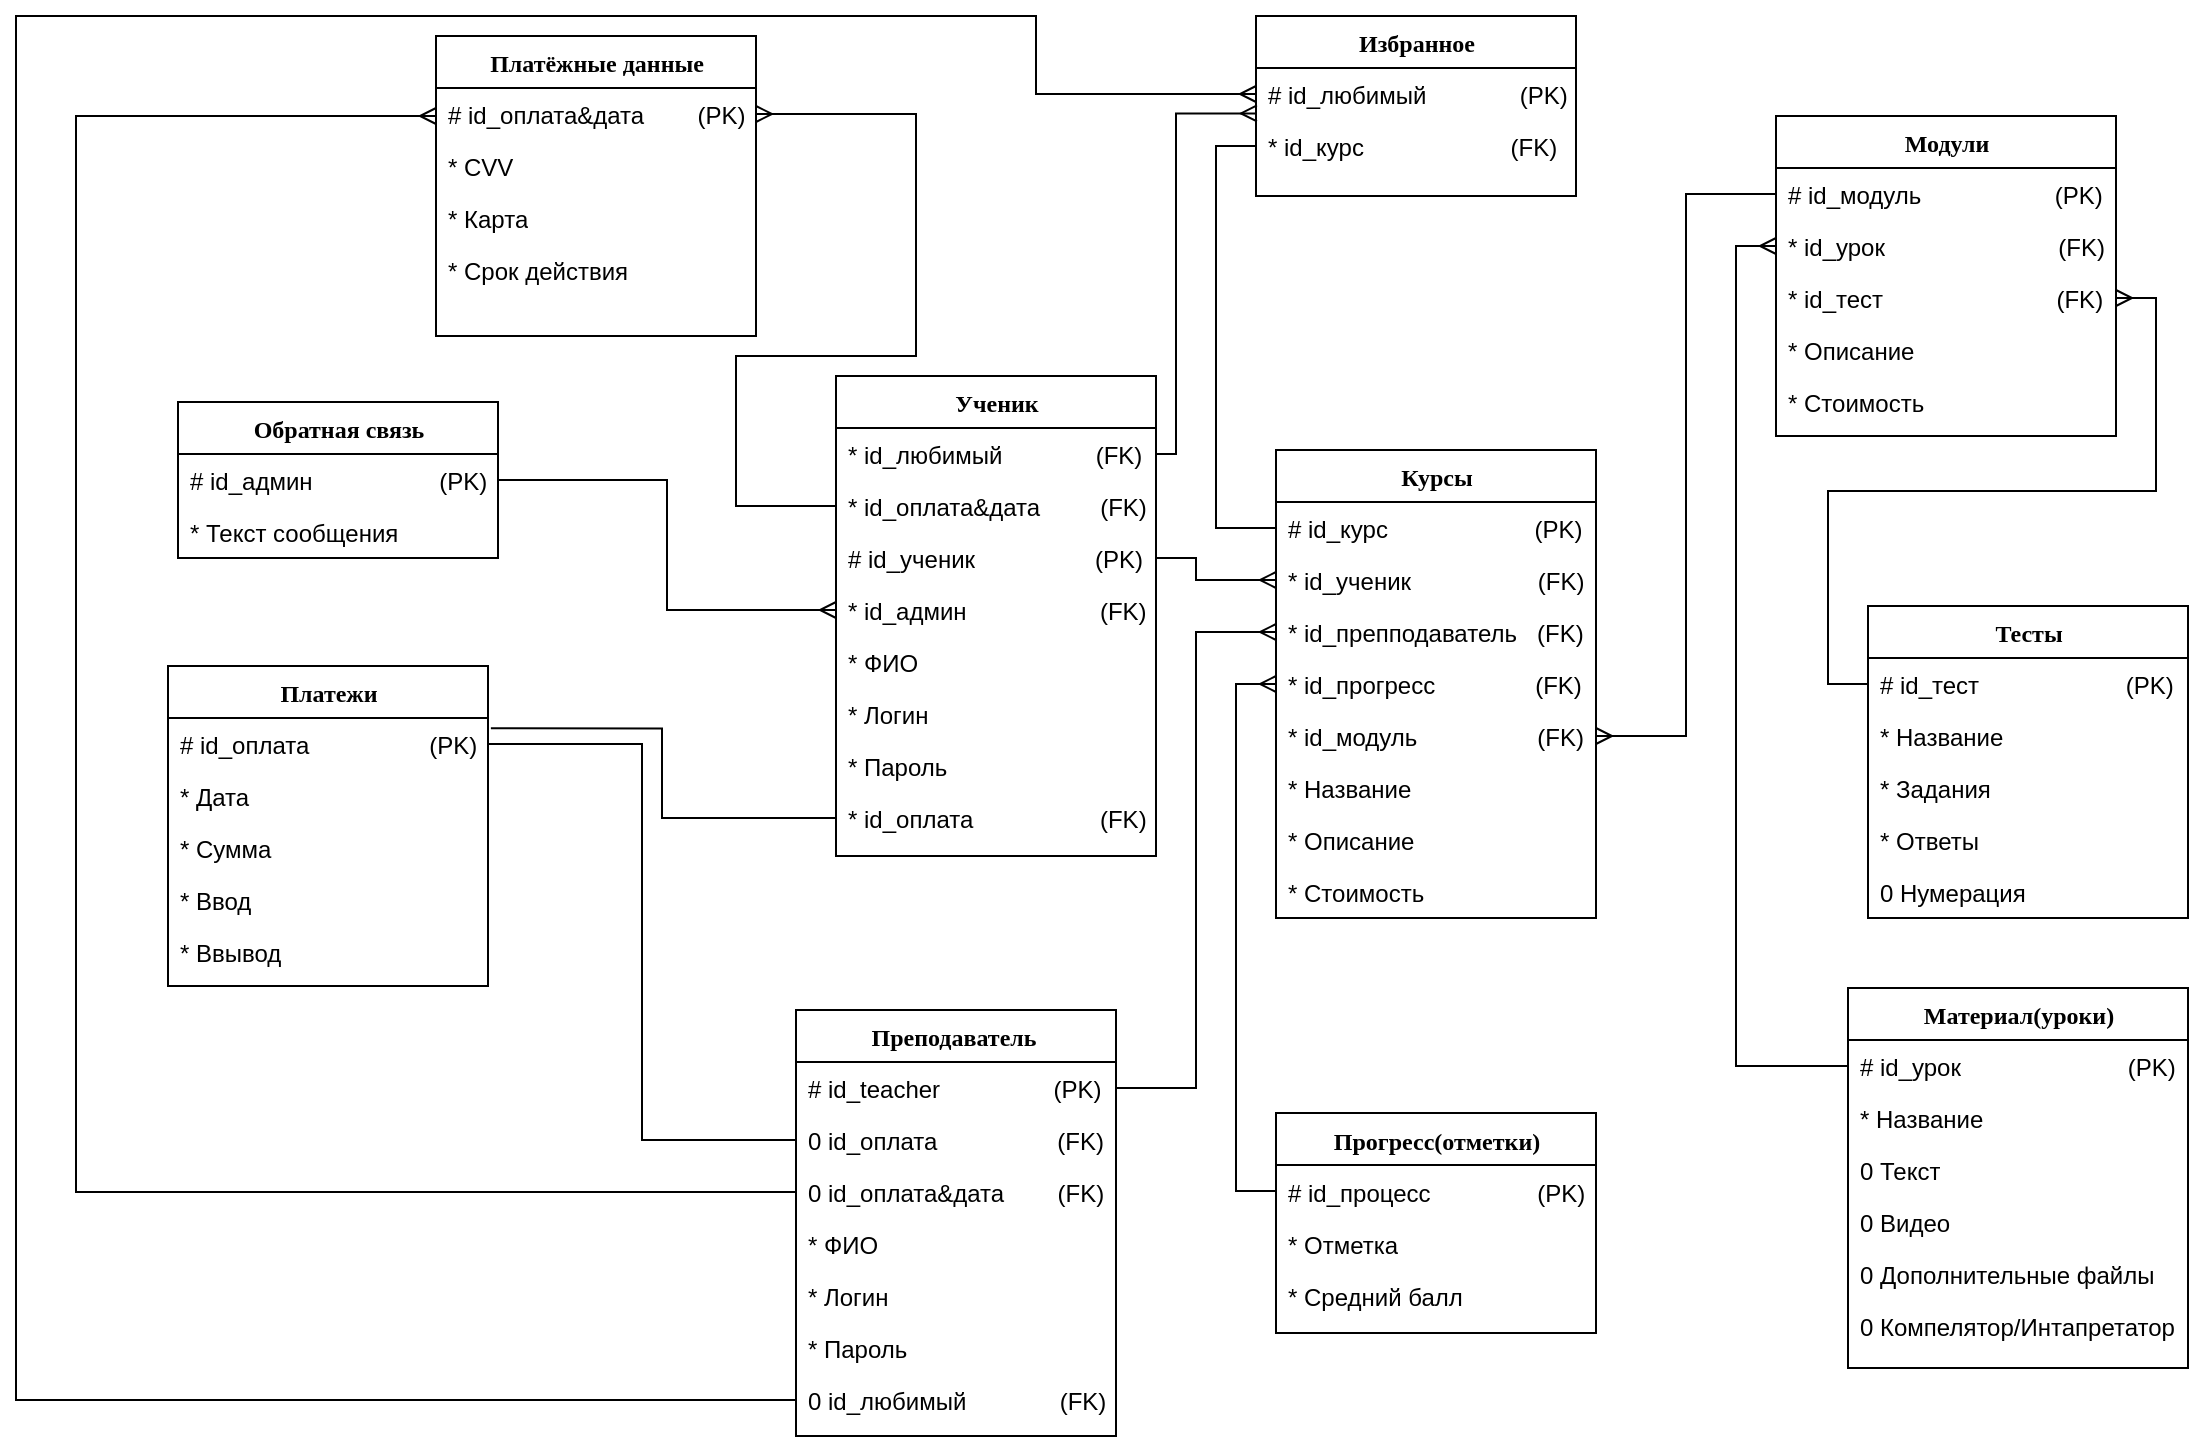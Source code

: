 <mxfile version="24.7.17">
  <diagram name="Page-1" id="9f46799a-70d6-7492-0946-bef42562c5a5">
    <mxGraphModel dx="1594" dy="945" grid="0" gridSize="10" guides="1" tooltips="1" connect="1" arrows="1" fold="1" page="1" pageScale="1" pageWidth="1169" pageHeight="827" background="none" math="0" shadow="0">
      <root>
        <mxCell id="0" />
        <mxCell id="1" parent="0" />
        <mxCell id="78961159f06e98e8-17" value="Ученик" style="swimlane;html=1;fontStyle=1;align=center;verticalAlign=top;childLayout=stackLayout;horizontal=1;startSize=26;horizontalStack=0;resizeParent=1;resizeLast=0;collapsible=1;marginBottom=0;swimlaneFillColor=#ffffff;rounded=0;shadow=0;comic=0;labelBackgroundColor=none;strokeWidth=1;fillColor=none;fontFamily=Verdana;fontSize=12" parent="1" vertex="1">
          <mxGeometry x="462" y="249" width="160" height="240" as="geometry" />
        </mxCell>
        <mxCell id="S_XUVUuJcX-LFvTYNxwu-44" value="* id_любимый&amp;nbsp; &amp;nbsp; &amp;nbsp; &amp;nbsp; &amp;nbsp; &amp;nbsp; &amp;nbsp; (FK)" style="text;html=1;strokeColor=none;fillColor=none;align=left;verticalAlign=top;spacingLeft=4;spacingRight=4;whiteSpace=wrap;overflow=hidden;rotatable=0;points=[[0,0.5],[1,0.5]];portConstraint=eastwest;" parent="78961159f06e98e8-17" vertex="1">
          <mxGeometry y="26" width="160" height="26" as="geometry" />
        </mxCell>
        <mxCell id="u2QYMtkqEXsWqVdCvgY1-27" value="* id_оплата&amp;amp;дата&amp;nbsp; &amp;nbsp; &amp;nbsp; &amp;nbsp; &amp;nbsp;(FK)" style="text;html=1;strokeColor=none;fillColor=none;align=left;verticalAlign=top;spacingLeft=4;spacingRight=4;whiteSpace=wrap;overflow=hidden;rotatable=0;points=[[0,0.5],[1,0.5]];portConstraint=eastwest;" parent="78961159f06e98e8-17" vertex="1">
          <mxGeometry y="52" width="160" height="26" as="geometry" />
        </mxCell>
        <mxCell id="78961159f06e98e8-23" value="# id_ученик&amp;nbsp; &amp;nbsp; &amp;nbsp; &amp;nbsp; &amp;nbsp; &amp;nbsp; &amp;nbsp; &amp;nbsp; &amp;nbsp; (PK)" style="text;html=1;strokeColor=none;fillColor=none;align=left;verticalAlign=top;spacingLeft=4;spacingRight=4;whiteSpace=wrap;overflow=hidden;rotatable=0;points=[[0,0.5],[1,0.5]];portConstraint=eastwest;" parent="78961159f06e98e8-17" vertex="1">
          <mxGeometry y="78" width="160" height="26" as="geometry" />
        </mxCell>
        <mxCell id="u2QYMtkqEXsWqVdCvgY1-26" value="* id_админ&amp;nbsp; &amp;nbsp; &amp;nbsp; &amp;nbsp; &amp;nbsp; &amp;nbsp; &amp;nbsp; &amp;nbsp; &amp;nbsp; &amp;nbsp; (FK)" style="text;html=1;strokeColor=none;fillColor=none;align=left;verticalAlign=top;spacingLeft=4;spacingRight=4;whiteSpace=wrap;overflow=hidden;rotatable=0;points=[[0,0.5],[1,0.5]];portConstraint=eastwest;" parent="78961159f06e98e8-17" vertex="1">
          <mxGeometry y="104" width="160" height="26" as="geometry" />
        </mxCell>
        <mxCell id="S_XUVUuJcX-LFvTYNxwu-36" value="* ФИО" style="text;html=1;strokeColor=none;fillColor=none;align=left;verticalAlign=top;spacingLeft=4;spacingRight=4;whiteSpace=wrap;overflow=hidden;rotatable=0;points=[[0,0.5],[1,0.5]];portConstraint=eastwest;" parent="78961159f06e98e8-17" vertex="1">
          <mxGeometry y="130" width="160" height="26" as="geometry" />
        </mxCell>
        <mxCell id="S_XUVUuJcX-LFvTYNxwu-39" value="* Логин&amp;nbsp;" style="text;html=1;strokeColor=none;fillColor=none;align=left;verticalAlign=top;spacingLeft=4;spacingRight=4;whiteSpace=wrap;overflow=hidden;rotatable=0;points=[[0,0.5],[1,0.5]];portConstraint=eastwest;" parent="78961159f06e98e8-17" vertex="1">
          <mxGeometry y="156" width="160" height="26" as="geometry" />
        </mxCell>
        <mxCell id="S_XUVUuJcX-LFvTYNxwu-40" value="* Пароль" style="text;html=1;strokeColor=none;fillColor=none;align=left;verticalAlign=top;spacingLeft=4;spacingRight=4;whiteSpace=wrap;overflow=hidden;rotatable=0;points=[[0,0.5],[1,0.5]];portConstraint=eastwest;" parent="78961159f06e98e8-17" vertex="1">
          <mxGeometry y="182" width="160" height="26" as="geometry" />
        </mxCell>
        <mxCell id="u2QYMtkqEXsWqVdCvgY1-24" value="* id_оплата&amp;nbsp; &amp;nbsp; &amp;nbsp; &amp;nbsp; &amp;nbsp; &amp;nbsp; &amp;nbsp; &amp;nbsp; &amp;nbsp; &amp;nbsp;(FK)" style="text;html=1;strokeColor=none;fillColor=none;align=left;verticalAlign=top;spacingLeft=4;spacingRight=4;whiteSpace=wrap;overflow=hidden;rotatable=0;points=[[0,0.5],[1,0.5]];portConstraint=eastwest;" parent="78961159f06e98e8-17" vertex="1">
          <mxGeometry y="208" width="160" height="26" as="geometry" />
        </mxCell>
        <mxCell id="S_XUVUuJcX-LFvTYNxwu-1" value="Курсы" style="swimlane;html=1;fontStyle=1;align=center;verticalAlign=top;childLayout=stackLayout;horizontal=1;startSize=26;horizontalStack=0;resizeParent=1;resizeLast=0;collapsible=1;marginBottom=0;swimlaneFillColor=#ffffff;rounded=0;shadow=0;comic=0;labelBackgroundColor=none;strokeWidth=1;fillColor=none;fontFamily=Verdana;fontSize=12" parent="1" vertex="1">
          <mxGeometry x="682" y="286" width="160" height="234" as="geometry" />
        </mxCell>
        <mxCell id="S_XUVUuJcX-LFvTYNxwu-29" value="# id_курс&amp;nbsp; &amp;nbsp; &amp;nbsp; &amp;nbsp; &amp;nbsp; &amp;nbsp; &amp;nbsp; &amp;nbsp; &amp;nbsp; &amp;nbsp; &amp;nbsp; (PK)" style="text;html=1;strokeColor=none;fillColor=none;align=left;verticalAlign=top;spacingLeft=4;spacingRight=4;whiteSpace=wrap;overflow=hidden;rotatable=0;points=[[0,0.5],[1,0.5]];portConstraint=eastwest;" parent="S_XUVUuJcX-LFvTYNxwu-1" vertex="1">
          <mxGeometry y="26" width="160" height="26" as="geometry" />
        </mxCell>
        <mxCell id="u2QYMtkqEXsWqVdCvgY1-18" value="* id_ученик&amp;nbsp; &amp;nbsp; &amp;nbsp; &amp;nbsp; &amp;nbsp; &amp;nbsp; &amp;nbsp; &amp;nbsp; &amp;nbsp; &amp;nbsp;(FK)" style="text;html=1;strokeColor=none;fillColor=none;align=left;verticalAlign=top;spacingLeft=4;spacingRight=4;whiteSpace=wrap;overflow=hidden;rotatable=0;points=[[0,0.5],[1,0.5]];portConstraint=eastwest;" parent="S_XUVUuJcX-LFvTYNxwu-1" vertex="1">
          <mxGeometry y="52" width="160" height="26" as="geometry" />
        </mxCell>
        <mxCell id="u2QYMtkqEXsWqVdCvgY1-20" value="* id_препподаватель&amp;nbsp; &amp;nbsp;(FK)" style="text;html=1;strokeColor=none;fillColor=none;align=left;verticalAlign=top;spacingLeft=4;spacingRight=4;whiteSpace=wrap;overflow=hidden;rotatable=0;points=[[0,0.5],[1,0.5]];portConstraint=eastwest;" parent="S_XUVUuJcX-LFvTYNxwu-1" vertex="1">
          <mxGeometry y="78" width="160" height="26" as="geometry" />
        </mxCell>
        <mxCell id="u2QYMtkqEXsWqVdCvgY1-22" value="* id_прогресс&amp;nbsp; &amp;nbsp; &amp;nbsp; &amp;nbsp; &amp;nbsp; &amp;nbsp; &amp;nbsp; &amp;nbsp;(FK)" style="text;html=1;strokeColor=none;fillColor=none;align=left;verticalAlign=top;spacingLeft=4;spacingRight=4;whiteSpace=wrap;overflow=hidden;rotatable=0;points=[[0,0.5],[1,0.5]];portConstraint=eastwest;" parent="S_XUVUuJcX-LFvTYNxwu-1" vertex="1">
          <mxGeometry y="104" width="160" height="26" as="geometry" />
        </mxCell>
        <mxCell id="u2QYMtkqEXsWqVdCvgY1-31" value="* id_модуль&amp;nbsp; &amp;nbsp; &amp;nbsp; &amp;nbsp; &amp;nbsp; &amp;nbsp; &amp;nbsp; &amp;nbsp; &amp;nbsp; (FK)" style="text;html=1;strokeColor=none;fillColor=none;align=left;verticalAlign=top;spacingLeft=4;spacingRight=4;whiteSpace=wrap;overflow=hidden;rotatable=0;points=[[0,0.5],[1,0.5]];portConstraint=eastwest;" parent="S_XUVUuJcX-LFvTYNxwu-1" vertex="1">
          <mxGeometry y="130" width="160" height="26" as="geometry" />
        </mxCell>
        <mxCell id="S_XUVUuJcX-LFvTYNxwu-46" value="* Название" style="text;html=1;strokeColor=none;fillColor=none;align=left;verticalAlign=top;spacingLeft=4;spacingRight=4;whiteSpace=wrap;overflow=hidden;rotatable=0;points=[[0,0.5],[1,0.5]];portConstraint=eastwest;" parent="S_XUVUuJcX-LFvTYNxwu-1" vertex="1">
          <mxGeometry y="156" width="160" height="26" as="geometry" />
        </mxCell>
        <mxCell id="S_XUVUuJcX-LFvTYNxwu-47" value="* Описание" style="text;html=1;strokeColor=none;fillColor=none;align=left;verticalAlign=top;spacingLeft=4;spacingRight=4;whiteSpace=wrap;overflow=hidden;rotatable=0;points=[[0,0.5],[1,0.5]];portConstraint=eastwest;" parent="S_XUVUuJcX-LFvTYNxwu-1" vertex="1">
          <mxGeometry y="182" width="160" height="26" as="geometry" />
        </mxCell>
        <mxCell id="S_XUVUuJcX-LFvTYNxwu-48" value="* Стоимость" style="text;html=1;strokeColor=none;fillColor=none;align=left;verticalAlign=top;spacingLeft=4;spacingRight=4;whiteSpace=wrap;overflow=hidden;rotatable=0;points=[[0,0.5],[1,0.5]];portConstraint=eastwest;" parent="S_XUVUuJcX-LFvTYNxwu-1" vertex="1">
          <mxGeometry y="208" width="160" height="26" as="geometry" />
        </mxCell>
        <mxCell id="S_XUVUuJcX-LFvTYNxwu-5" value="Модули" style="swimlane;html=1;fontStyle=1;align=center;verticalAlign=top;childLayout=stackLayout;horizontal=1;startSize=26;horizontalStack=0;resizeParent=1;resizeLast=0;collapsible=1;marginBottom=0;swimlaneFillColor=#ffffff;rounded=0;shadow=0;comic=0;labelBackgroundColor=none;strokeWidth=1;fillColor=none;fontFamily=Verdana;fontSize=12" parent="1" vertex="1">
          <mxGeometry x="932" y="119" width="170" height="160" as="geometry" />
        </mxCell>
        <mxCell id="S_XUVUuJcX-LFvTYNxwu-30" value="# id_модуль&amp;nbsp; &amp;nbsp; &amp;nbsp; &amp;nbsp; &amp;nbsp; &amp;nbsp; &amp;nbsp; &amp;nbsp; &amp;nbsp; &amp;nbsp; (PK)" style="text;html=1;strokeColor=none;fillColor=none;align=left;verticalAlign=top;spacingLeft=4;spacingRight=4;whiteSpace=wrap;overflow=hidden;rotatable=0;points=[[0,0.5],[1,0.5]];portConstraint=eastwest;" parent="S_XUVUuJcX-LFvTYNxwu-5" vertex="1">
          <mxGeometry y="26" width="170" height="26" as="geometry" />
        </mxCell>
        <mxCell id="u2QYMtkqEXsWqVdCvgY1-33" value="* id_урок&amp;nbsp; &amp;nbsp; &amp;nbsp; &amp;nbsp; &amp;nbsp; &amp;nbsp; &amp;nbsp; &amp;nbsp; &amp;nbsp; &amp;nbsp; &amp;nbsp; &amp;nbsp; &amp;nbsp; (FK)" style="text;html=1;strokeColor=none;fillColor=none;align=left;verticalAlign=top;spacingLeft=4;spacingRight=4;whiteSpace=wrap;overflow=hidden;rotatable=0;points=[[0,0.5],[1,0.5]];portConstraint=eastwest;" parent="S_XUVUuJcX-LFvTYNxwu-5" vertex="1">
          <mxGeometry y="52" width="170" height="26" as="geometry" />
        </mxCell>
        <mxCell id="u2QYMtkqEXsWqVdCvgY1-35" value="* id_тест&amp;nbsp; &amp;nbsp; &amp;nbsp; &amp;nbsp; &amp;nbsp; &amp;nbsp; &amp;nbsp; &amp;nbsp; &amp;nbsp; &amp;nbsp; &amp;nbsp; &amp;nbsp; &amp;nbsp; (FK)" style="text;html=1;strokeColor=none;fillColor=none;align=left;verticalAlign=top;spacingLeft=4;spacingRight=4;whiteSpace=wrap;overflow=hidden;rotatable=0;points=[[0,0.5],[1,0.5]];portConstraint=eastwest;" parent="S_XUVUuJcX-LFvTYNxwu-5" vertex="1">
          <mxGeometry y="78" width="170" height="26" as="geometry" />
        </mxCell>
        <mxCell id="S_XUVUuJcX-LFvTYNxwu-58" value="* Описание" style="text;html=1;strokeColor=none;fillColor=none;align=left;verticalAlign=top;spacingLeft=4;spacingRight=4;whiteSpace=wrap;overflow=hidden;rotatable=0;points=[[0,0.5],[1,0.5]];portConstraint=eastwest;" parent="S_XUVUuJcX-LFvTYNxwu-5" vertex="1">
          <mxGeometry y="104" width="170" height="26" as="geometry" />
        </mxCell>
        <mxCell id="S_XUVUuJcX-LFvTYNxwu-59" value="* Стоимость" style="text;html=1;strokeColor=none;fillColor=none;align=left;verticalAlign=top;spacingLeft=4;spacingRight=4;whiteSpace=wrap;overflow=hidden;rotatable=0;points=[[0,0.5],[1,0.5]];portConstraint=eastwest;" parent="S_XUVUuJcX-LFvTYNxwu-5" vertex="1">
          <mxGeometry y="130" width="170" height="26" as="geometry" />
        </mxCell>
        <mxCell id="S_XUVUuJcX-LFvTYNxwu-9" value="Материал(уроки)" style="swimlane;html=1;fontStyle=1;align=center;verticalAlign=top;childLayout=stackLayout;horizontal=1;startSize=26;horizontalStack=0;resizeParent=1;resizeLast=0;collapsible=1;marginBottom=0;swimlaneFillColor=#ffffff;rounded=0;shadow=0;comic=0;labelBackgroundColor=none;strokeWidth=1;fillColor=none;fontFamily=Verdana;fontSize=12" parent="1" vertex="1">
          <mxGeometry x="968" y="555" width="170" height="190" as="geometry" />
        </mxCell>
        <mxCell id="S_XUVUuJcX-LFvTYNxwu-31" value="# id_урок&amp;nbsp; &amp;nbsp; &amp;nbsp; &amp;nbsp; &amp;nbsp; &amp;nbsp; &amp;nbsp; &amp;nbsp; &amp;nbsp; &amp;nbsp; &amp;nbsp; &amp;nbsp; &amp;nbsp;(PK)" style="text;html=1;strokeColor=none;fillColor=none;align=left;verticalAlign=top;spacingLeft=4;spacingRight=4;whiteSpace=wrap;overflow=hidden;rotatable=0;points=[[0,0.5],[1,0.5]];portConstraint=eastwest;" parent="S_XUVUuJcX-LFvTYNxwu-9" vertex="1">
          <mxGeometry y="26" width="170" height="26" as="geometry" />
        </mxCell>
        <mxCell id="S_XUVUuJcX-LFvTYNxwu-57" value="* Название" style="text;html=1;strokeColor=none;fillColor=none;align=left;verticalAlign=top;spacingLeft=4;spacingRight=4;whiteSpace=wrap;overflow=hidden;rotatable=0;points=[[0,0.5],[1,0.5]];portConstraint=eastwest;" parent="S_XUVUuJcX-LFvTYNxwu-9" vertex="1">
          <mxGeometry y="52" width="170" height="26" as="geometry" />
        </mxCell>
        <mxCell id="S_XUVUuJcX-LFvTYNxwu-64" value="0 Текст" style="text;html=1;strokeColor=none;fillColor=none;align=left;verticalAlign=top;spacingLeft=4;spacingRight=4;whiteSpace=wrap;overflow=hidden;rotatable=0;points=[[0,0.5],[1,0.5]];portConstraint=eastwest;" parent="S_XUVUuJcX-LFvTYNxwu-9" vertex="1">
          <mxGeometry y="78" width="170" height="26" as="geometry" />
        </mxCell>
        <mxCell id="S_XUVUuJcX-LFvTYNxwu-65" value="0 Видео" style="text;html=1;strokeColor=none;fillColor=none;align=left;verticalAlign=top;spacingLeft=4;spacingRight=4;whiteSpace=wrap;overflow=hidden;rotatable=0;points=[[0,0.5],[1,0.5]];portConstraint=eastwest;" parent="S_XUVUuJcX-LFvTYNxwu-9" vertex="1">
          <mxGeometry y="104" width="170" height="26" as="geometry" />
        </mxCell>
        <mxCell id="S_XUVUuJcX-LFvTYNxwu-66" value="0 Дополнительные файлы" style="text;html=1;strokeColor=none;fillColor=none;align=left;verticalAlign=top;spacingLeft=4;spacingRight=4;whiteSpace=wrap;overflow=hidden;rotatable=0;points=[[0,0.5],[1,0.5]];portConstraint=eastwest;" parent="S_XUVUuJcX-LFvTYNxwu-9" vertex="1">
          <mxGeometry y="130" width="170" height="26" as="geometry" />
        </mxCell>
        <mxCell id="S_XUVUuJcX-LFvTYNxwu-67" value="0 Компелятор/Интапретатор" style="text;html=1;strokeColor=none;fillColor=none;align=left;verticalAlign=top;spacingLeft=4;spacingRight=4;whiteSpace=wrap;overflow=hidden;rotatable=0;points=[[0,0.5],[1,0.5]];portConstraint=eastwest;" parent="S_XUVUuJcX-LFvTYNxwu-9" vertex="1">
          <mxGeometry y="156" width="170" height="26" as="geometry" />
        </mxCell>
        <mxCell id="S_XUVUuJcX-LFvTYNxwu-13" value="Избранное" style="swimlane;html=1;fontStyle=1;align=center;verticalAlign=top;childLayout=stackLayout;horizontal=1;startSize=26;horizontalStack=0;resizeParent=1;resizeLast=0;collapsible=1;marginBottom=0;swimlaneFillColor=#ffffff;rounded=0;shadow=0;comic=0;labelBackgroundColor=none;strokeWidth=1;fillColor=none;fontFamily=Verdana;fontSize=12" parent="1" vertex="1">
          <mxGeometry x="672" y="69" width="160" height="90" as="geometry" />
        </mxCell>
        <mxCell id="S_XUVUuJcX-LFvTYNxwu-34" value="# id_любимый&amp;nbsp; &amp;nbsp; &amp;nbsp; &amp;nbsp; &amp;nbsp; &amp;nbsp; &amp;nbsp; (PK)" style="text;html=1;strokeColor=none;fillColor=none;align=left;verticalAlign=top;spacingLeft=4;spacingRight=4;whiteSpace=wrap;overflow=hidden;rotatable=0;points=[[0,0.5],[1,0.5]];portConstraint=eastwest;" parent="S_XUVUuJcX-LFvTYNxwu-13" vertex="1">
          <mxGeometry y="26" width="160" height="26" as="geometry" />
        </mxCell>
        <mxCell id="S_XUVUuJcX-LFvTYNxwu-85" value="* id_курс&amp;nbsp; &amp;nbsp; &amp;nbsp; &amp;nbsp; &amp;nbsp; &amp;nbsp; &amp;nbsp; &amp;nbsp; &amp;nbsp; &amp;nbsp; &amp;nbsp; (FK)" style="text;html=1;strokeColor=none;fillColor=none;align=left;verticalAlign=top;spacingLeft=4;spacingRight=4;whiteSpace=wrap;overflow=hidden;rotatable=0;points=[[0,0.5],[1,0.5]];portConstraint=eastwest;" parent="S_XUVUuJcX-LFvTYNxwu-13" vertex="1">
          <mxGeometry y="52" width="160" height="26" as="geometry" />
        </mxCell>
        <mxCell id="S_XUVUuJcX-LFvTYNxwu-17" value="Платёжные данные" style="swimlane;html=1;fontStyle=1;align=center;verticalAlign=top;childLayout=stackLayout;horizontal=1;startSize=26;horizontalStack=0;resizeParent=1;resizeLast=0;collapsible=1;marginBottom=0;swimlaneFillColor=#ffffff;rounded=0;shadow=0;comic=0;labelBackgroundColor=none;strokeWidth=1;fillColor=none;fontFamily=Verdana;fontSize=12" parent="1" vertex="1">
          <mxGeometry x="262" y="79" width="160" height="150" as="geometry" />
        </mxCell>
        <mxCell id="S_XUVUuJcX-LFvTYNxwu-33" value="# id_оплата&amp;amp;дата&amp;nbsp; &amp;nbsp; &amp;nbsp; &amp;nbsp; (PK)" style="text;html=1;strokeColor=none;fillColor=none;align=left;verticalAlign=top;spacingLeft=4;spacingRight=4;whiteSpace=wrap;overflow=hidden;rotatable=0;points=[[0,0.5],[1,0.5]];portConstraint=eastwest;" parent="S_XUVUuJcX-LFvTYNxwu-17" vertex="1">
          <mxGeometry y="26" width="160" height="26" as="geometry" />
        </mxCell>
        <mxCell id="S_XUVUuJcX-LFvTYNxwu-82" value="* CVV" style="text;html=1;strokeColor=none;fillColor=none;align=left;verticalAlign=top;spacingLeft=4;spacingRight=4;whiteSpace=wrap;overflow=hidden;rotatable=0;points=[[0,0.5],[1,0.5]];portConstraint=eastwest;" parent="S_XUVUuJcX-LFvTYNxwu-17" vertex="1">
          <mxGeometry y="52" width="160" height="26" as="geometry" />
        </mxCell>
        <mxCell id="S_XUVUuJcX-LFvTYNxwu-83" value="* Карта" style="text;html=1;strokeColor=none;fillColor=none;align=left;verticalAlign=top;spacingLeft=4;spacingRight=4;whiteSpace=wrap;overflow=hidden;rotatable=0;points=[[0,0.5],[1,0.5]];portConstraint=eastwest;" parent="S_XUVUuJcX-LFvTYNxwu-17" vertex="1">
          <mxGeometry y="78" width="160" height="26" as="geometry" />
        </mxCell>
        <mxCell id="S_XUVUuJcX-LFvTYNxwu-84" value="* Срок действия" style="text;html=1;strokeColor=none;fillColor=none;align=left;verticalAlign=top;spacingLeft=4;spacingRight=4;whiteSpace=wrap;overflow=hidden;rotatable=0;points=[[0,0.5],[1,0.5]];portConstraint=eastwest;" parent="S_XUVUuJcX-LFvTYNxwu-17" vertex="1">
          <mxGeometry y="104" width="160" height="26" as="geometry" />
        </mxCell>
        <mxCell id="S_XUVUuJcX-LFvTYNxwu-21" value="Платежи" style="swimlane;html=1;fontStyle=1;align=center;verticalAlign=top;childLayout=stackLayout;horizontal=1;startSize=26;horizontalStack=0;resizeParent=1;resizeLast=0;collapsible=1;marginBottom=0;swimlaneFillColor=#ffffff;rounded=0;shadow=0;comic=0;labelBackgroundColor=none;strokeWidth=1;fillColor=none;fontFamily=Verdana;fontSize=12" parent="1" vertex="1">
          <mxGeometry x="128" y="394" width="160" height="160" as="geometry" />
        </mxCell>
        <mxCell id="S_XUVUuJcX-LFvTYNxwu-32" value="# id_оплата&amp;nbsp; &amp;nbsp; &amp;nbsp; &amp;nbsp; &amp;nbsp; &amp;nbsp; &amp;nbsp; &amp;nbsp; &amp;nbsp; (PK)" style="text;html=1;strokeColor=none;fillColor=none;align=left;verticalAlign=top;spacingLeft=4;spacingRight=4;whiteSpace=wrap;overflow=hidden;rotatable=0;points=[[0,0.5],[1,0.5]];portConstraint=eastwest;" parent="S_XUVUuJcX-LFvTYNxwu-21" vertex="1">
          <mxGeometry y="26" width="160" height="26" as="geometry" />
        </mxCell>
        <mxCell id="S_XUVUuJcX-LFvTYNxwu-74" value="* Дата" style="text;html=1;strokeColor=none;fillColor=none;align=left;verticalAlign=top;spacingLeft=4;spacingRight=4;whiteSpace=wrap;overflow=hidden;rotatable=0;points=[[0,0.5],[1,0.5]];portConstraint=eastwest;" parent="S_XUVUuJcX-LFvTYNxwu-21" vertex="1">
          <mxGeometry y="52" width="160" height="26" as="geometry" />
        </mxCell>
        <mxCell id="S_XUVUuJcX-LFvTYNxwu-75" value="* Сумма" style="text;html=1;strokeColor=none;fillColor=none;align=left;verticalAlign=top;spacingLeft=4;spacingRight=4;whiteSpace=wrap;overflow=hidden;rotatable=0;points=[[0,0.5],[1,0.5]];portConstraint=eastwest;" parent="S_XUVUuJcX-LFvTYNxwu-21" vertex="1">
          <mxGeometry y="78" width="160" height="26" as="geometry" />
        </mxCell>
        <mxCell id="S_XUVUuJcX-LFvTYNxwu-76" value="* Ввод" style="text;html=1;strokeColor=none;fillColor=none;align=left;verticalAlign=top;spacingLeft=4;spacingRight=4;whiteSpace=wrap;overflow=hidden;rotatable=0;points=[[0,0.5],[1,0.5]];portConstraint=eastwest;" parent="S_XUVUuJcX-LFvTYNxwu-21" vertex="1">
          <mxGeometry y="104" width="160" height="26" as="geometry" />
        </mxCell>
        <mxCell id="S_XUVUuJcX-LFvTYNxwu-77" value="* Ввывод" style="text;html=1;strokeColor=none;fillColor=none;align=left;verticalAlign=top;spacingLeft=4;spacingRight=4;whiteSpace=wrap;overflow=hidden;rotatable=0;points=[[0,0.5],[1,0.5]];portConstraint=eastwest;" parent="S_XUVUuJcX-LFvTYNxwu-21" vertex="1">
          <mxGeometry y="130" width="160" height="26" as="geometry" />
        </mxCell>
        <mxCell id="vty7Vvnhmz8Ks4zn7a1z-3" value="Преподаватель&amp;nbsp;" style="swimlane;html=1;fontStyle=1;align=center;verticalAlign=top;childLayout=stackLayout;horizontal=1;startSize=26;horizontalStack=0;resizeParent=1;resizeLast=0;collapsible=1;marginBottom=0;swimlaneFillColor=#ffffff;rounded=0;shadow=0;comic=0;labelBackgroundColor=none;strokeWidth=1;fillColor=none;fontFamily=Verdana;fontSize=12" parent="1" vertex="1">
          <mxGeometry x="442" y="566" width="160" height="213" as="geometry" />
        </mxCell>
        <mxCell id="vty7Vvnhmz8Ks4zn7a1z-4" value="# id_teacher&amp;nbsp;&amp;nbsp; &amp;nbsp; &amp;nbsp; &amp;nbsp; &amp;nbsp; &amp;nbsp; &amp;nbsp; &amp;nbsp; (PK)" style="text;html=1;strokeColor=none;fillColor=none;align=left;verticalAlign=top;spacingLeft=4;spacingRight=4;whiteSpace=wrap;overflow=hidden;rotatable=0;points=[[0,0.5],[1,0.5]];portConstraint=eastwest;" parent="vty7Vvnhmz8Ks4zn7a1z-3" vertex="1">
          <mxGeometry y="26" width="160" height="26" as="geometry" />
        </mxCell>
        <mxCell id="OgXAMfTk2giGG-U3Rmvp-4" value="0 id_оплата&amp;nbsp; &amp;nbsp; &amp;nbsp; &amp;nbsp; &amp;nbsp; &amp;nbsp; &amp;nbsp; &amp;nbsp; &amp;nbsp; (FK)" style="text;html=1;strokeColor=none;fillColor=none;align=left;verticalAlign=top;spacingLeft=4;spacingRight=4;whiteSpace=wrap;overflow=hidden;rotatable=0;points=[[0,0.5],[1,0.5]];portConstraint=eastwest;" parent="vty7Vvnhmz8Ks4zn7a1z-3" vertex="1">
          <mxGeometry y="52" width="160" height="26" as="geometry" />
        </mxCell>
        <mxCell id="OgXAMfTk2giGG-U3Rmvp-2" value="0 id_оплата&amp;amp;дата&amp;nbsp; &amp;nbsp; &amp;nbsp; &amp;nbsp; (FK)" style="text;html=1;strokeColor=none;fillColor=none;align=left;verticalAlign=top;spacingLeft=4;spacingRight=4;whiteSpace=wrap;overflow=hidden;rotatable=0;points=[[0,0.5],[1,0.5]];portConstraint=eastwest;" parent="vty7Vvnhmz8Ks4zn7a1z-3" vertex="1">
          <mxGeometry y="78" width="160" height="26" as="geometry" />
        </mxCell>
        <mxCell id="vty7Vvnhmz8Ks4zn7a1z-5" value="* ФИО" style="text;html=1;strokeColor=none;fillColor=none;align=left;verticalAlign=top;spacingLeft=4;spacingRight=4;whiteSpace=wrap;overflow=hidden;rotatable=0;points=[[0,0.5],[1,0.5]];portConstraint=eastwest;" parent="vty7Vvnhmz8Ks4zn7a1z-3" vertex="1">
          <mxGeometry y="104" width="160" height="26" as="geometry" />
        </mxCell>
        <mxCell id="vty7Vvnhmz8Ks4zn7a1z-6" value="* Логин&amp;nbsp;" style="text;html=1;strokeColor=none;fillColor=none;align=left;verticalAlign=top;spacingLeft=4;spacingRight=4;whiteSpace=wrap;overflow=hidden;rotatable=0;points=[[0,0.5],[1,0.5]];portConstraint=eastwest;" parent="vty7Vvnhmz8Ks4zn7a1z-3" vertex="1">
          <mxGeometry y="130" width="160" height="26" as="geometry" />
        </mxCell>
        <mxCell id="vty7Vvnhmz8Ks4zn7a1z-8" value="* Пароль" style="text;html=1;strokeColor=none;fillColor=none;align=left;verticalAlign=top;spacingLeft=4;spacingRight=4;whiteSpace=wrap;overflow=hidden;rotatable=0;points=[[0,0.5],[1,0.5]];portConstraint=eastwest;" parent="vty7Vvnhmz8Ks4zn7a1z-3" vertex="1">
          <mxGeometry y="156" width="160" height="26" as="geometry" />
        </mxCell>
        <mxCell id="vty7Vvnhmz8Ks4zn7a1z-10" value="0 id_любимый&amp;nbsp; &amp;nbsp; &amp;nbsp; &amp;nbsp; &amp;nbsp; &amp;nbsp; &amp;nbsp; (FK)" style="text;html=1;strokeColor=none;fillColor=none;align=left;verticalAlign=top;spacingLeft=4;spacingRight=4;whiteSpace=wrap;overflow=hidden;rotatable=0;points=[[0,0.5],[1,0.5]];portConstraint=eastwest;" parent="vty7Vvnhmz8Ks4zn7a1z-3" vertex="1">
          <mxGeometry y="182" width="160" height="26" as="geometry" />
        </mxCell>
        <mxCell id="u2QYMtkqEXsWqVdCvgY1-2" value="Прогресс(отметки)" style="swimlane;html=1;fontStyle=1;align=center;verticalAlign=top;childLayout=stackLayout;horizontal=1;startSize=26;horizontalStack=0;resizeParent=1;resizeLast=0;collapsible=1;marginBottom=0;swimlaneFillColor=#ffffff;rounded=0;shadow=0;comic=0;labelBackgroundColor=none;strokeWidth=1;fillColor=none;fontFamily=Verdana;fontSize=12" parent="1" vertex="1">
          <mxGeometry x="682" y="617.5" width="160" height="110" as="geometry" />
        </mxCell>
        <mxCell id="u2QYMtkqEXsWqVdCvgY1-3" value="# id_процесс&amp;nbsp; &amp;nbsp; &amp;nbsp; &amp;nbsp; &amp;nbsp; &amp;nbsp; &amp;nbsp; &amp;nbsp; (PK)" style="text;html=1;strokeColor=none;fillColor=none;align=left;verticalAlign=top;spacingLeft=4;spacingRight=4;whiteSpace=wrap;overflow=hidden;rotatable=0;points=[[0,0.5],[1,0.5]];portConstraint=eastwest;" parent="u2QYMtkqEXsWqVdCvgY1-2" vertex="1">
          <mxGeometry y="26" width="160" height="26" as="geometry" />
        </mxCell>
        <mxCell id="u2QYMtkqEXsWqVdCvgY1-4" value="* Отметка" style="text;html=1;strokeColor=none;fillColor=none;align=left;verticalAlign=top;spacingLeft=4;spacingRight=4;whiteSpace=wrap;overflow=hidden;rotatable=0;points=[[0,0.5],[1,0.5]];portConstraint=eastwest;" parent="u2QYMtkqEXsWqVdCvgY1-2" vertex="1">
          <mxGeometry y="52" width="160" height="26" as="geometry" />
        </mxCell>
        <mxCell id="u2QYMtkqEXsWqVdCvgY1-6" value="* Средний балл" style="text;html=1;strokeColor=none;fillColor=none;align=left;verticalAlign=top;spacingLeft=4;spacingRight=4;whiteSpace=wrap;overflow=hidden;rotatable=0;points=[[0,0.5],[1,0.5]];portConstraint=eastwest;" parent="u2QYMtkqEXsWqVdCvgY1-2" vertex="1">
          <mxGeometry y="78" width="160" height="26" as="geometry" />
        </mxCell>
        <mxCell id="u2QYMtkqEXsWqVdCvgY1-8" value="Обратная связь" style="swimlane;html=1;fontStyle=1;align=center;verticalAlign=top;childLayout=stackLayout;horizontal=1;startSize=26;horizontalStack=0;resizeParent=1;resizeLast=0;collapsible=1;marginBottom=0;swimlaneFillColor=#ffffff;rounded=0;shadow=0;comic=0;labelBackgroundColor=none;strokeWidth=1;fillColor=none;fontFamily=Verdana;fontSize=12" parent="1" vertex="1">
          <mxGeometry x="133" y="262" width="160" height="78" as="geometry" />
        </mxCell>
        <mxCell id="u2QYMtkqEXsWqVdCvgY1-9" value="# id_админ&amp;nbsp; &amp;nbsp; &amp;nbsp; &amp;nbsp; &amp;nbsp; &amp;nbsp; &amp;nbsp; &amp;nbsp; &amp;nbsp; &amp;nbsp;(PK)" style="text;html=1;strokeColor=none;fillColor=none;align=left;verticalAlign=top;spacingLeft=4;spacingRight=4;whiteSpace=wrap;overflow=hidden;rotatable=0;points=[[0,0.5],[1,0.5]];portConstraint=eastwest;" parent="u2QYMtkqEXsWqVdCvgY1-8" vertex="1">
          <mxGeometry y="26" width="160" height="26" as="geometry" />
        </mxCell>
        <mxCell id="3q1mkakksVq-Z1vHVLdl-1" value="* Текст сообщения" style="text;html=1;strokeColor=none;fillColor=none;align=left;verticalAlign=top;spacingLeft=4;spacingRight=4;whiteSpace=wrap;overflow=hidden;rotatable=0;points=[[0,0.5],[1,0.5]];portConstraint=eastwest;" parent="u2QYMtkqEXsWqVdCvgY1-8" vertex="1">
          <mxGeometry y="52" width="160" height="26" as="geometry" />
        </mxCell>
        <mxCell id="u2QYMtkqEXsWqVdCvgY1-12" value="Тесты" style="swimlane;html=1;fontStyle=1;align=center;verticalAlign=top;childLayout=stackLayout;horizontal=1;startSize=26;horizontalStack=0;resizeParent=1;resizeLast=0;collapsible=1;marginBottom=0;swimlaneFillColor=#ffffff;rounded=0;shadow=0;comic=0;labelBackgroundColor=none;strokeWidth=1;fillColor=none;fontFamily=Verdana;fontSize=12" parent="1" vertex="1">
          <mxGeometry x="978" y="364" width="160" height="156" as="geometry" />
        </mxCell>
        <mxCell id="u2QYMtkqEXsWqVdCvgY1-13" value="# id_тест&amp;nbsp; &amp;nbsp; &amp;nbsp; &amp;nbsp; &amp;nbsp; &amp;nbsp; &amp;nbsp; &amp;nbsp; &amp;nbsp; &amp;nbsp; &amp;nbsp; (PK)" style="text;html=1;strokeColor=none;fillColor=none;align=left;verticalAlign=top;spacingLeft=4;spacingRight=4;whiteSpace=wrap;overflow=hidden;rotatable=0;points=[[0,0.5],[1,0.5]];portConstraint=eastwest;" parent="u2QYMtkqEXsWqVdCvgY1-12" vertex="1">
          <mxGeometry y="26" width="160" height="26" as="geometry" />
        </mxCell>
        <mxCell id="wlnJlQFZYdR34B622rpR-1" value="* Название" style="text;html=1;strokeColor=none;fillColor=none;align=left;verticalAlign=top;spacingLeft=4;spacingRight=4;whiteSpace=wrap;overflow=hidden;rotatable=0;points=[[0,0.5],[1,0.5]];portConstraint=eastwest;" parent="u2QYMtkqEXsWqVdCvgY1-12" vertex="1">
          <mxGeometry y="52" width="160" height="26" as="geometry" />
        </mxCell>
        <mxCell id="u2QYMtkqEXsWqVdCvgY1-14" value="* Задания" style="text;html=1;strokeColor=none;fillColor=none;align=left;verticalAlign=top;spacingLeft=4;spacingRight=4;whiteSpace=wrap;overflow=hidden;rotatable=0;points=[[0,0.5],[1,0.5]];portConstraint=eastwest;" parent="u2QYMtkqEXsWqVdCvgY1-12" vertex="1">
          <mxGeometry y="78" width="160" height="26" as="geometry" />
        </mxCell>
        <mxCell id="u2QYMtkqEXsWqVdCvgY1-15" value="* Ответы" style="text;html=1;strokeColor=none;fillColor=none;align=left;verticalAlign=top;spacingLeft=4;spacingRight=4;whiteSpace=wrap;overflow=hidden;rotatable=0;points=[[0,0.5],[1,0.5]];portConstraint=eastwest;" parent="u2QYMtkqEXsWqVdCvgY1-12" vertex="1">
          <mxGeometry y="104" width="160" height="26" as="geometry" />
        </mxCell>
        <mxCell id="wlnJlQFZYdR34B622rpR-2" value="0 Нумерация" style="text;html=1;strokeColor=none;fillColor=none;align=left;verticalAlign=top;spacingLeft=4;spacingRight=4;whiteSpace=wrap;overflow=hidden;rotatable=0;points=[[0,0.5],[1,0.5]];portConstraint=eastwest;" parent="u2QYMtkqEXsWqVdCvgY1-12" vertex="1">
          <mxGeometry y="130" width="160" height="26" as="geometry" />
        </mxCell>
        <mxCell id="u2QYMtkqEXsWqVdCvgY1-17" style="edgeStyle=orthogonalEdgeStyle;rounded=0;orthogonalLoop=1;jettySize=auto;html=1;exitX=0;exitY=0.5;exitDx=0;exitDy=0;entryX=0;entryY=0.5;entryDx=0;entryDy=0;endArrow=none;endFill=0;" parent="1" source="S_XUVUuJcX-LFvTYNxwu-85" target="S_XUVUuJcX-LFvTYNxwu-29" edge="1">
          <mxGeometry relative="1" as="geometry" />
        </mxCell>
        <mxCell id="u2QYMtkqEXsWqVdCvgY1-19" style="edgeStyle=orthogonalEdgeStyle;rounded=0;orthogonalLoop=1;jettySize=auto;html=1;exitX=1;exitY=0.5;exitDx=0;exitDy=0;entryX=0;entryY=0.5;entryDx=0;entryDy=0;endArrow=ERmany;endFill=0;" parent="1" source="78961159f06e98e8-23" target="u2QYMtkqEXsWqVdCvgY1-18" edge="1">
          <mxGeometry relative="1" as="geometry">
            <Array as="points">
              <mxPoint x="642" y="340" />
              <mxPoint x="642" y="351" />
            </Array>
          </mxGeometry>
        </mxCell>
        <mxCell id="u2QYMtkqEXsWqVdCvgY1-21" style="edgeStyle=orthogonalEdgeStyle;rounded=0;orthogonalLoop=1;jettySize=auto;html=1;exitX=1;exitY=0.5;exitDx=0;exitDy=0;entryX=0;entryY=0.5;entryDx=0;entryDy=0;endArrow=ERmany;endFill=0;" parent="1" source="vty7Vvnhmz8Ks4zn7a1z-4" target="u2QYMtkqEXsWqVdCvgY1-20" edge="1">
          <mxGeometry relative="1" as="geometry">
            <Array as="points">
              <mxPoint x="642" y="605" />
              <mxPoint x="642" y="377" />
            </Array>
          </mxGeometry>
        </mxCell>
        <mxCell id="u2QYMtkqEXsWqVdCvgY1-23" style="edgeStyle=orthogonalEdgeStyle;rounded=0;orthogonalLoop=1;jettySize=auto;html=1;exitX=0;exitY=0.5;exitDx=0;exitDy=0;entryX=0;entryY=0.5;entryDx=0;entryDy=0;endArrow=none;endFill=0;startArrow=ERmany;startFill=0;" parent="1" source="u2QYMtkqEXsWqVdCvgY1-22" target="u2QYMtkqEXsWqVdCvgY1-3" edge="1">
          <mxGeometry relative="1" as="geometry" />
        </mxCell>
        <mxCell id="u2QYMtkqEXsWqVdCvgY1-25" style="edgeStyle=orthogonalEdgeStyle;rounded=0;orthogonalLoop=1;jettySize=auto;html=1;exitX=0;exitY=0.5;exitDx=0;exitDy=0;entryX=1.009;entryY=0.199;entryDx=0;entryDy=0;endArrow=none;endFill=0;startArrow=none;startFill=0;entryPerimeter=0;" parent="1" source="u2QYMtkqEXsWqVdCvgY1-24" target="S_XUVUuJcX-LFvTYNxwu-32" edge="1">
          <mxGeometry relative="1" as="geometry" />
        </mxCell>
        <mxCell id="u2QYMtkqEXsWqVdCvgY1-28" style="edgeStyle=orthogonalEdgeStyle;rounded=0;orthogonalLoop=1;jettySize=auto;html=1;exitX=0;exitY=0.5;exitDx=0;exitDy=0;entryX=1;entryY=0.5;entryDx=0;entryDy=0;endArrow=none;endFill=0;startArrow=ERmany;startFill=0;" parent="1" source="u2QYMtkqEXsWqVdCvgY1-26" target="u2QYMtkqEXsWqVdCvgY1-9" edge="1">
          <mxGeometry relative="1" as="geometry" />
        </mxCell>
        <mxCell id="u2QYMtkqEXsWqVdCvgY1-30" style="edgeStyle=orthogonalEdgeStyle;rounded=0;orthogonalLoop=1;jettySize=auto;html=1;exitX=0;exitY=0.5;exitDx=0;exitDy=0;entryX=1;entryY=0.5;entryDx=0;entryDy=0;endArrow=ERmany;endFill=0;" parent="1" source="u2QYMtkqEXsWqVdCvgY1-27" target="S_XUVUuJcX-LFvTYNxwu-33" edge="1">
          <mxGeometry relative="1" as="geometry">
            <Array as="points">
              <mxPoint x="412" y="314" />
              <mxPoint x="412" y="239" />
              <mxPoint x="502" y="239" />
              <mxPoint x="502" y="118" />
            </Array>
          </mxGeometry>
        </mxCell>
        <mxCell id="u2QYMtkqEXsWqVdCvgY1-32" style="edgeStyle=orthogonalEdgeStyle;rounded=0;orthogonalLoop=1;jettySize=auto;html=1;exitX=1;exitY=0.5;exitDx=0;exitDy=0;entryX=0;entryY=0.5;entryDx=0;entryDy=0;endArrow=none;endFill=0;startArrow=ERmany;startFill=0;" parent="1" source="u2QYMtkqEXsWqVdCvgY1-31" target="S_XUVUuJcX-LFvTYNxwu-30" edge="1">
          <mxGeometry relative="1" as="geometry" />
        </mxCell>
        <mxCell id="u2QYMtkqEXsWqVdCvgY1-36" style="edgeStyle=orthogonalEdgeStyle;rounded=0;orthogonalLoop=1;jettySize=auto;html=1;exitX=1;exitY=0.5;exitDx=0;exitDy=0;entryX=0;entryY=0.5;entryDx=0;entryDy=0;endArrow=none;endFill=0;startArrow=ERmany;startFill=0;" parent="1" source="u2QYMtkqEXsWqVdCvgY1-35" target="u2QYMtkqEXsWqVdCvgY1-13" edge="1">
          <mxGeometry relative="1" as="geometry" />
        </mxCell>
        <mxCell id="u2QYMtkqEXsWqVdCvgY1-37" style="edgeStyle=orthogonalEdgeStyle;rounded=0;orthogonalLoop=1;jettySize=auto;html=1;exitX=0;exitY=0.5;exitDx=0;exitDy=0;entryX=0;entryY=0.5;entryDx=0;entryDy=0;endArrow=none;endFill=0;startArrow=ERmany;startFill=0;" parent="1" source="u2QYMtkqEXsWqVdCvgY1-33" target="S_XUVUuJcX-LFvTYNxwu-31" edge="1">
          <mxGeometry relative="1" as="geometry" />
        </mxCell>
        <mxCell id="OgXAMfTk2giGG-U3Rmvp-1" style="edgeStyle=orthogonalEdgeStyle;rounded=0;orthogonalLoop=1;jettySize=auto;html=1;exitX=1;exitY=0.5;exitDx=0;exitDy=0;entryX=0.003;entryY=0.873;entryDx=0;entryDy=0;endArrow=ERmany;endFill=0;entryPerimeter=0;" parent="1" source="S_XUVUuJcX-LFvTYNxwu-44" target="S_XUVUuJcX-LFvTYNxwu-34" edge="1">
          <mxGeometry relative="1" as="geometry">
            <Array as="points">
              <mxPoint x="632" y="288" />
              <mxPoint x="632" y="118" />
            </Array>
          </mxGeometry>
        </mxCell>
        <mxCell id="OgXAMfTk2giGG-U3Rmvp-3" style="edgeStyle=orthogonalEdgeStyle;rounded=0;orthogonalLoop=1;jettySize=auto;html=1;exitX=0;exitY=0.5;exitDx=0;exitDy=0;entryX=0;entryY=0.5;entryDx=0;entryDy=0;endArrow=ERmany;endFill=0;" parent="1" source="OgXAMfTk2giGG-U3Rmvp-2" target="S_XUVUuJcX-LFvTYNxwu-33" edge="1">
          <mxGeometry relative="1" as="geometry">
            <Array as="points">
              <mxPoint x="82" y="657" />
              <mxPoint x="82" y="119" />
              <mxPoint x="262" y="119" />
            </Array>
          </mxGeometry>
        </mxCell>
        <mxCell id="OgXAMfTk2giGG-U3Rmvp-5" style="edgeStyle=orthogonalEdgeStyle;rounded=0;orthogonalLoop=1;jettySize=auto;html=1;exitX=0;exitY=0.5;exitDx=0;exitDy=0;entryX=1;entryY=0.5;entryDx=0;entryDy=0;endArrow=none;endFill=0;startArrow=none;startFill=0;" parent="1" source="OgXAMfTk2giGG-U3Rmvp-4" target="S_XUVUuJcX-LFvTYNxwu-32" edge="1">
          <mxGeometry relative="1" as="geometry" />
        </mxCell>
        <mxCell id="OgXAMfTk2giGG-U3Rmvp-6" style="edgeStyle=orthogonalEdgeStyle;rounded=0;orthogonalLoop=1;jettySize=auto;html=1;exitX=0;exitY=0.5;exitDx=0;exitDy=0;entryX=0;entryY=0.5;entryDx=0;entryDy=0;endArrow=ERmany;endFill=0;" parent="1" source="vty7Vvnhmz8Ks4zn7a1z-10" target="S_XUVUuJcX-LFvTYNxwu-34" edge="1">
          <mxGeometry relative="1" as="geometry">
            <Array as="points">
              <mxPoint x="52" y="761" />
              <mxPoint x="52" y="69" />
              <mxPoint x="562" y="69" />
              <mxPoint x="562" y="108" />
            </Array>
          </mxGeometry>
        </mxCell>
      </root>
    </mxGraphModel>
  </diagram>
</mxfile>
